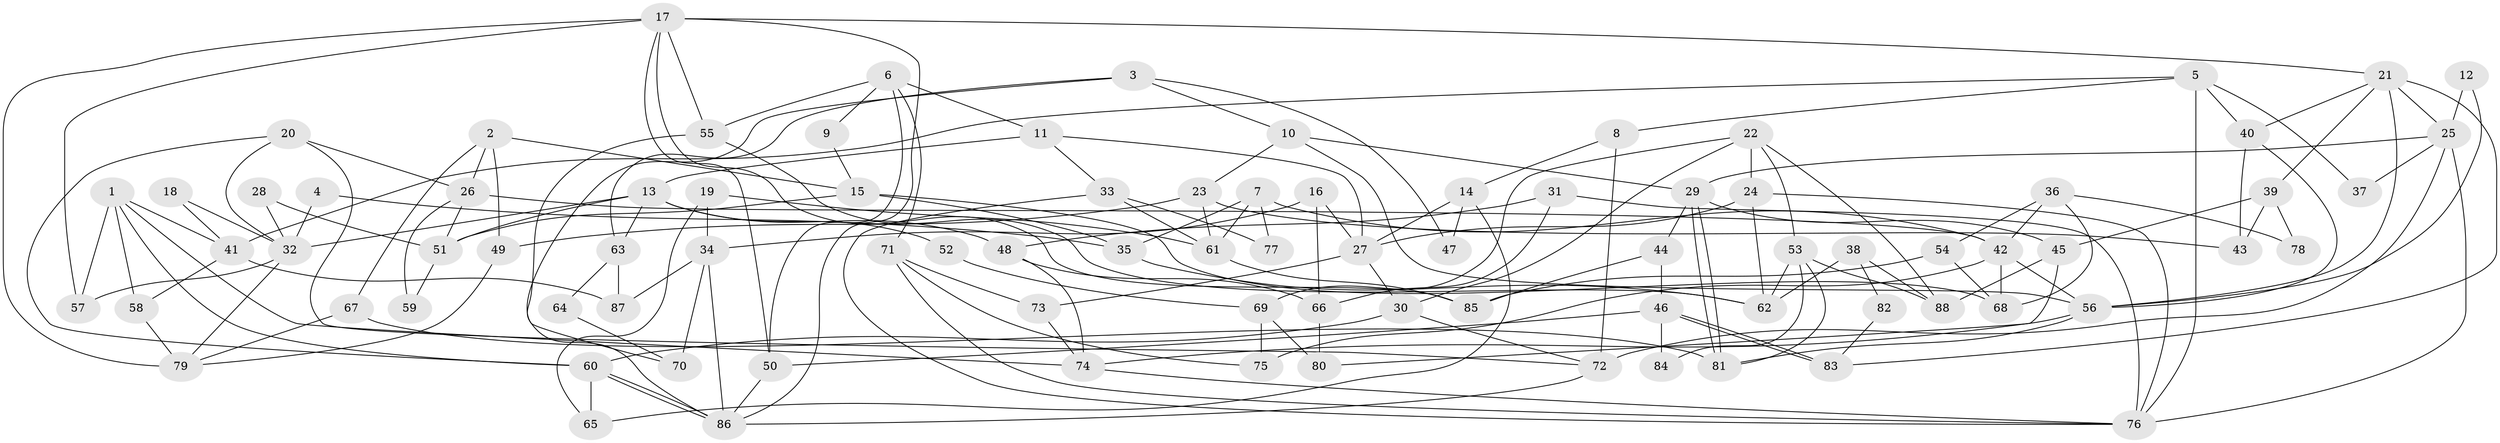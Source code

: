 // Generated by graph-tools (version 1.1) at 2025/11/02/27/25 16:11:24]
// undirected, 88 vertices, 176 edges
graph export_dot {
graph [start="1"]
  node [color=gray90,style=filled];
  1;
  2;
  3;
  4;
  5;
  6;
  7;
  8;
  9;
  10;
  11;
  12;
  13;
  14;
  15;
  16;
  17;
  18;
  19;
  20;
  21;
  22;
  23;
  24;
  25;
  26;
  27;
  28;
  29;
  30;
  31;
  32;
  33;
  34;
  35;
  36;
  37;
  38;
  39;
  40;
  41;
  42;
  43;
  44;
  45;
  46;
  47;
  48;
  49;
  50;
  51;
  52;
  53;
  54;
  55;
  56;
  57;
  58;
  59;
  60;
  61;
  62;
  63;
  64;
  65;
  66;
  67;
  68;
  69;
  70;
  71;
  72;
  73;
  74;
  75;
  76;
  77;
  78;
  79;
  80;
  81;
  82;
  83;
  84;
  85;
  86;
  87;
  88;
  1 -- 60;
  1 -- 41;
  1 -- 57;
  1 -- 58;
  1 -- 74;
  2 -- 26;
  2 -- 49;
  2 -- 15;
  2 -- 67;
  3 -- 10;
  3 -- 86;
  3 -- 47;
  3 -- 63;
  4 -- 32;
  4 -- 35;
  5 -- 8;
  5 -- 76;
  5 -- 37;
  5 -- 40;
  5 -- 41;
  6 -- 11;
  6 -- 50;
  6 -- 9;
  6 -- 55;
  6 -- 71;
  7 -- 35;
  7 -- 42;
  7 -- 61;
  7 -- 77;
  8 -- 14;
  8 -- 72;
  9 -- 15;
  10 -- 56;
  10 -- 29;
  10 -- 23;
  11 -- 27;
  11 -- 13;
  11 -- 33;
  12 -- 25;
  12 -- 56;
  13 -- 51;
  13 -- 32;
  13 -- 48;
  13 -- 52;
  13 -- 63;
  14 -- 65;
  14 -- 27;
  14 -- 47;
  15 -- 68;
  15 -- 35;
  15 -- 51;
  16 -- 34;
  16 -- 66;
  16 -- 27;
  17 -- 21;
  17 -- 50;
  17 -- 55;
  17 -- 57;
  17 -- 79;
  17 -- 85;
  17 -- 86;
  18 -- 41;
  18 -- 32;
  19 -- 61;
  19 -- 34;
  19 -- 65;
  20 -- 72;
  20 -- 32;
  20 -- 26;
  20 -- 60;
  21 -- 25;
  21 -- 56;
  21 -- 39;
  21 -- 40;
  21 -- 83;
  22 -- 24;
  22 -- 30;
  22 -- 53;
  22 -- 69;
  22 -- 88;
  23 -- 43;
  23 -- 49;
  23 -- 61;
  24 -- 76;
  24 -- 27;
  24 -- 62;
  25 -- 76;
  25 -- 72;
  25 -- 29;
  25 -- 37;
  26 -- 42;
  26 -- 51;
  26 -- 59;
  27 -- 73;
  27 -- 30;
  28 -- 51;
  28 -- 32;
  29 -- 81;
  29 -- 81;
  29 -- 44;
  29 -- 45;
  30 -- 60;
  30 -- 72;
  31 -- 76;
  31 -- 48;
  31 -- 66;
  32 -- 79;
  32 -- 57;
  33 -- 61;
  33 -- 76;
  33 -- 77;
  34 -- 86;
  34 -- 87;
  34 -- 70;
  35 -- 62;
  36 -- 42;
  36 -- 54;
  36 -- 68;
  36 -- 78;
  38 -- 62;
  38 -- 88;
  38 -- 82;
  39 -- 45;
  39 -- 43;
  39 -- 78;
  40 -- 43;
  40 -- 56;
  41 -- 58;
  41 -- 87;
  42 -- 56;
  42 -- 75;
  42 -- 68;
  44 -- 85;
  44 -- 46;
  45 -- 88;
  45 -- 80;
  46 -- 83;
  46 -- 83;
  46 -- 50;
  46 -- 84;
  48 -- 74;
  48 -- 66;
  49 -- 79;
  50 -- 86;
  51 -- 59;
  52 -- 69;
  53 -- 62;
  53 -- 81;
  53 -- 84;
  53 -- 88;
  54 -- 85;
  54 -- 68;
  55 -- 62;
  55 -- 70;
  56 -- 81;
  56 -- 74;
  58 -- 79;
  60 -- 86;
  60 -- 86;
  60 -- 65;
  61 -- 85;
  63 -- 64;
  63 -- 87;
  64 -- 70;
  66 -- 80;
  67 -- 81;
  67 -- 79;
  69 -- 80;
  69 -- 75;
  71 -- 76;
  71 -- 73;
  71 -- 75;
  72 -- 86;
  73 -- 74;
  74 -- 76;
  82 -- 83;
}
